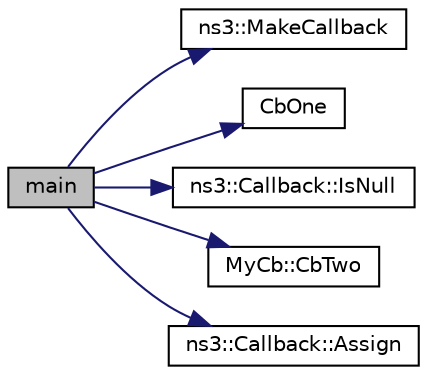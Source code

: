 digraph "main"
{
  edge [fontname="Helvetica",fontsize="10",labelfontname="Helvetica",labelfontsize="10"];
  node [fontname="Helvetica",fontsize="10",shape=record];
  rankdir="LR";
  Node1 [label="main",height=0.2,width=0.4,color="black", fillcolor="grey75", style="filled", fontcolor="black"];
  Node1 -> Node2 [color="midnightblue",fontsize="10",style="solid"];
  Node2 [label="ns3::MakeCallback",height=0.2,width=0.4,color="black", fillcolor="white", style="filled",URL="$dd/de0/group__makecallbackmemptr.html#ga9376283685aa99d204048d6a4b7610a4"];
  Node1 -> Node3 [color="midnightblue",fontsize="10",style="solid"];
  Node3 [label="CbOne",height=0.2,width=0.4,color="black", fillcolor="white", style="filled",URL="$d4/d0c/main-callback_8cc.html#a0d0f54ce19e6ffbc7b79325e2fe4d20c"];
  Node1 -> Node4 [color="midnightblue",fontsize="10",style="solid"];
  Node4 [label="ns3::Callback::IsNull",height=0.2,width=0.4,color="black", fillcolor="white", style="filled",URL="$d1/d48/classns3_1_1Callback.html#aa8e27826badbf37f84763f36f70d9b54"];
  Node1 -> Node5 [color="midnightblue",fontsize="10",style="solid"];
  Node5 [label="MyCb::CbTwo",height=0.2,width=0.4,color="black", fillcolor="white", style="filled",URL="$d5/d70/classMyCb.html#a1275c65eccffdb561257927cd38c5e8f"];
  Node1 -> Node6 [color="midnightblue",fontsize="10",style="solid"];
  Node6 [label="ns3::Callback::Assign",height=0.2,width=0.4,color="black", fillcolor="white", style="filled",URL="$d1/d48/classns3_1_1Callback.html#a246f8949a1392269d4c1a85c24b85f97"];
}
